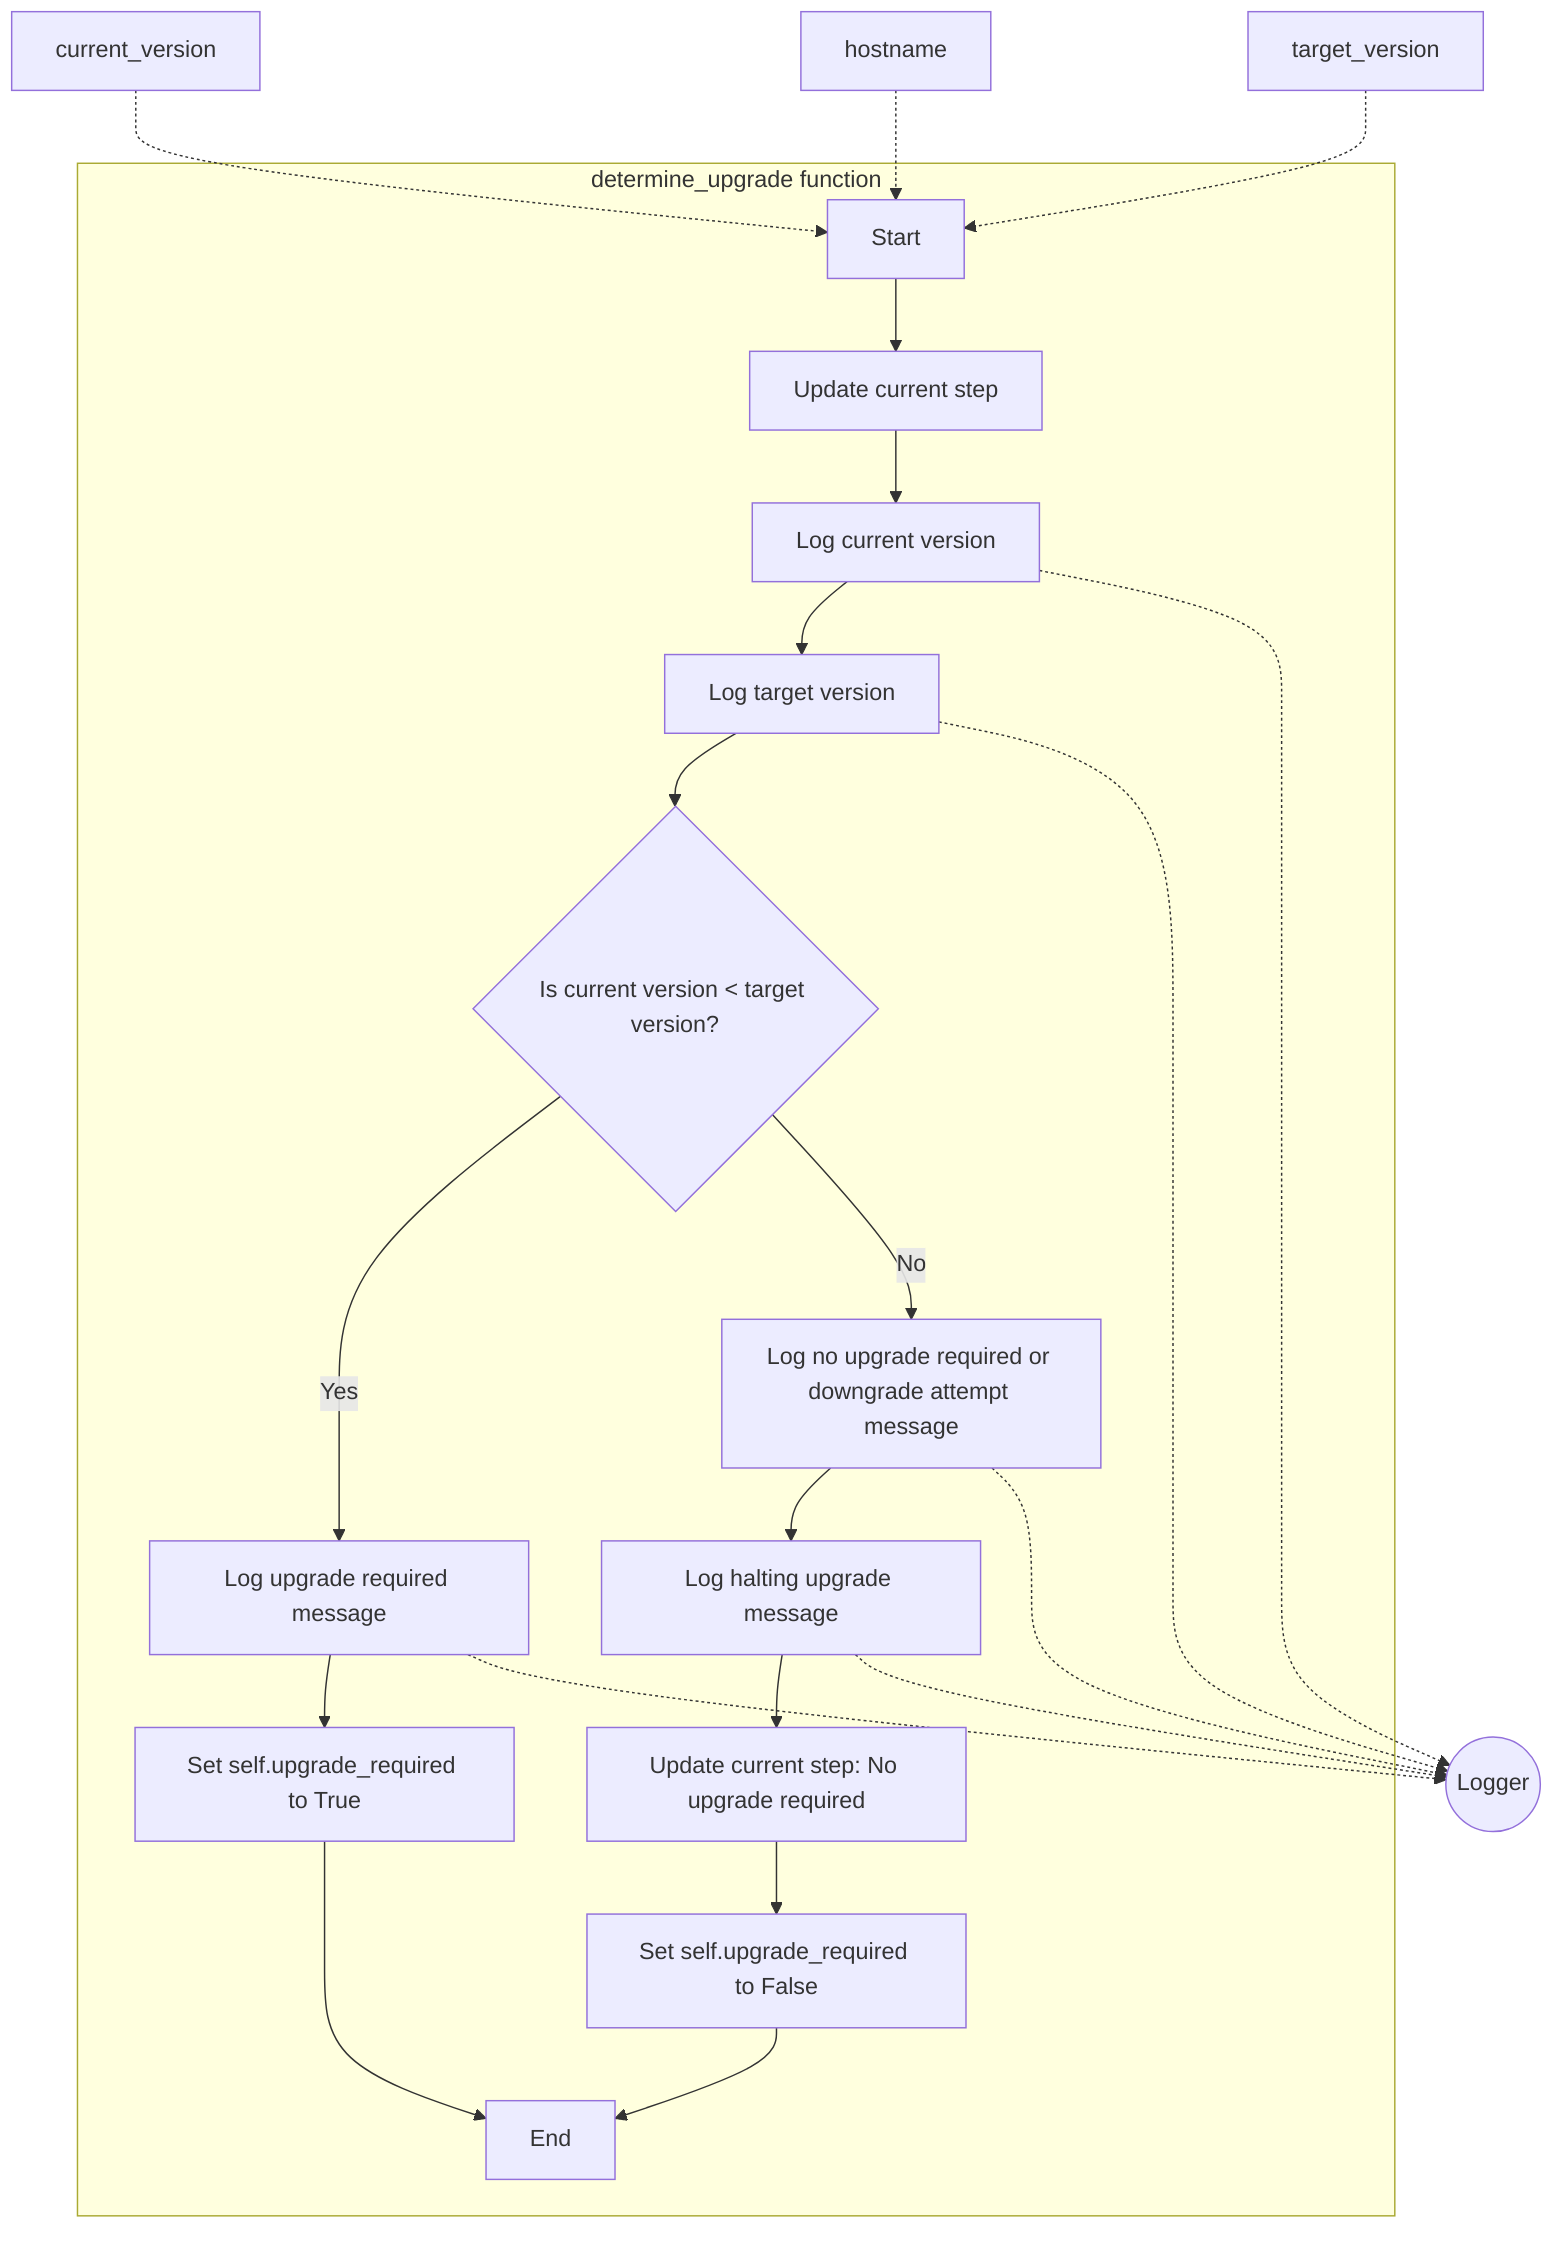 flowchart TD
    A[Start] --> B[Update current step]
    B --> C[Log current version]
    C --> D[Log target version]
    D --> E{Is current version < target version?}
    E -->|Yes| F[Log upgrade required message]
    F --> G[Set self.upgrade_required to True]
    G --> H[End]
    E -->|No| I[Log no upgrade required or downgrade attempt message]
    I --> J[Log halting upgrade message]
    J --> K[Update current step: No upgrade required]
    K --> L[Set self.upgrade_required to False]
    L --> H

    subgraph determine_upgrade function
        A
        B
        C
        D
        E
        F
        G
        I
        J
        K
        L
        H
    end

%% Logging operations
    C -.-> M((Logger))
    D -.-> M
    F -.-> M
    I -.-> M
    J -.-> M

%% Input parameters
    N[current_version] -.-> A
    O[hostname] -.-> A
    P[target_version] -.-> A